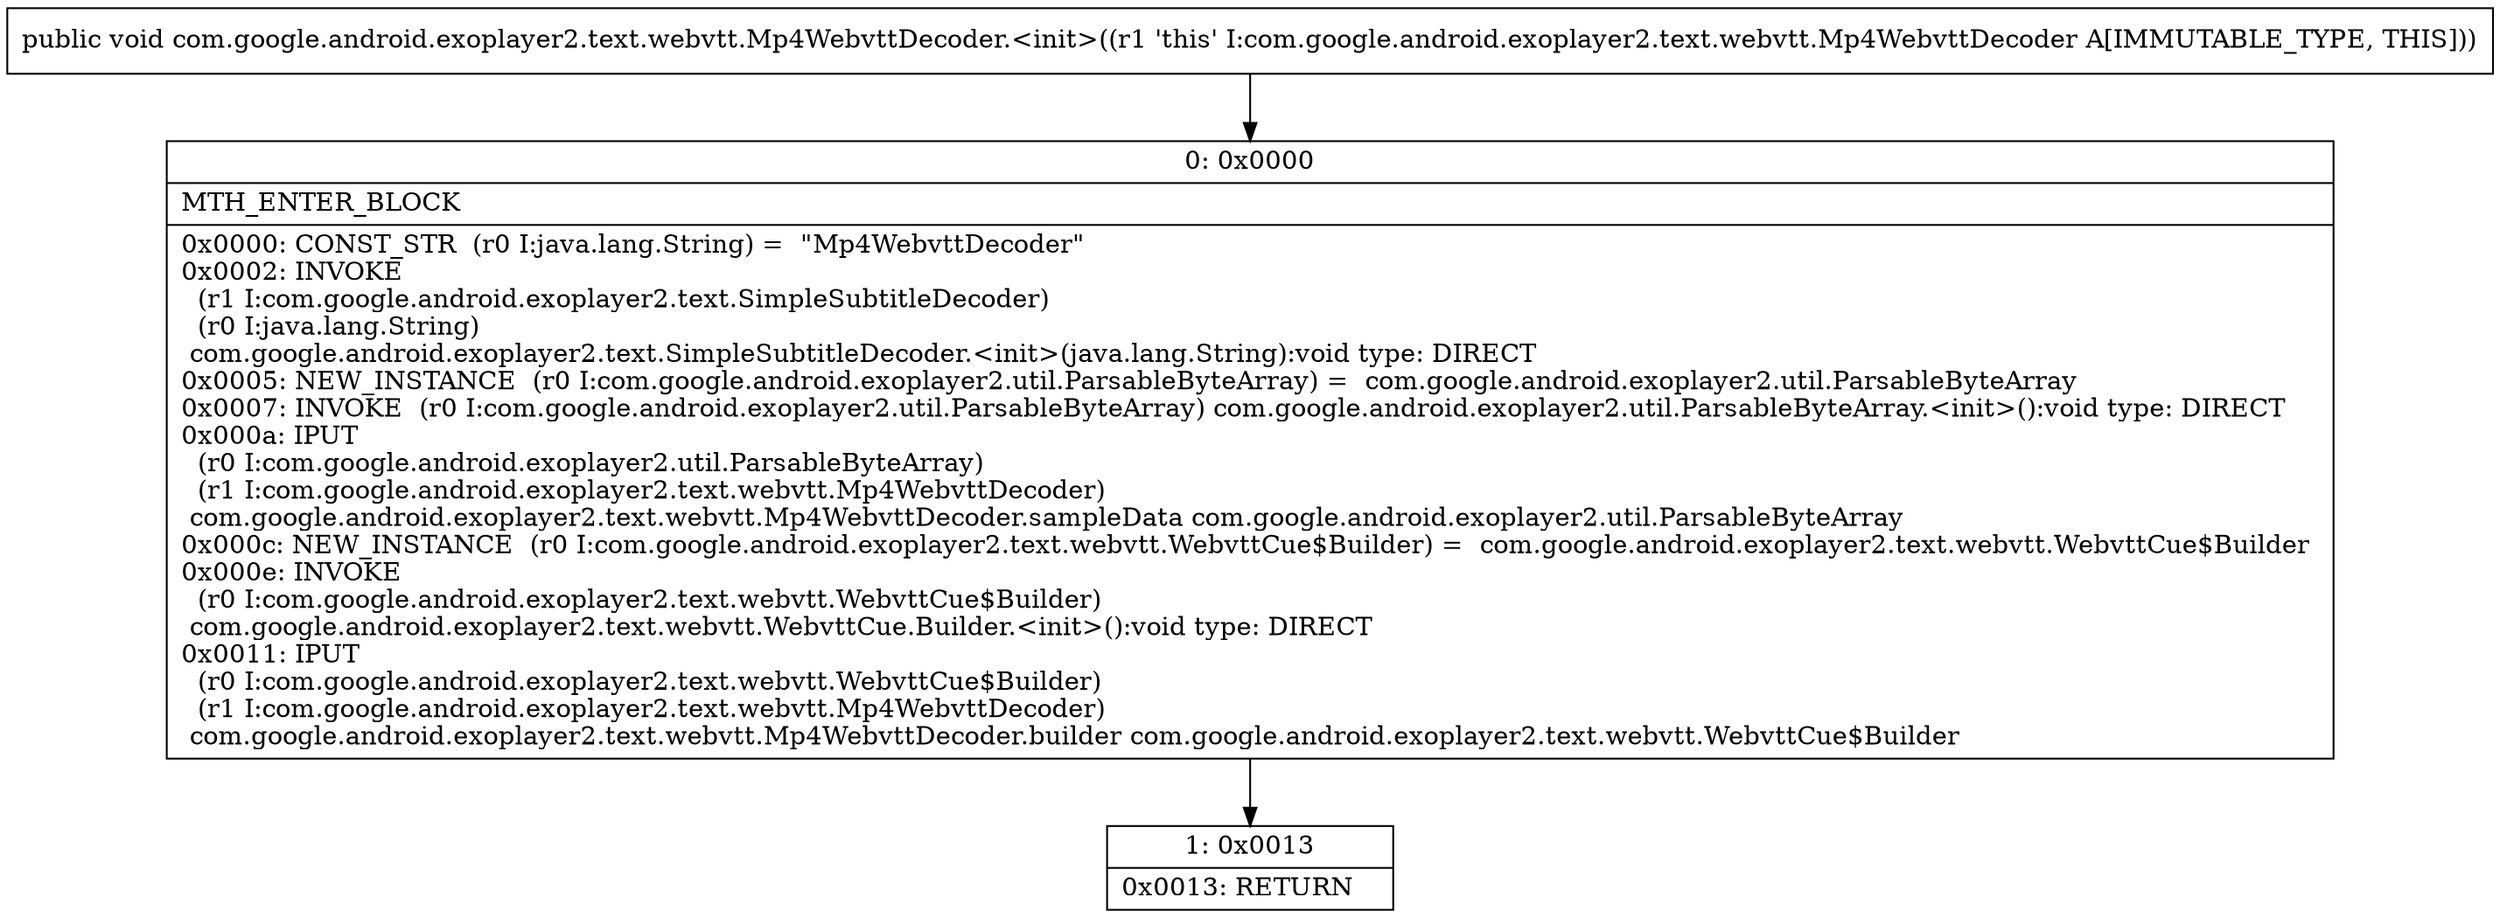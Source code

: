 digraph "CFG forcom.google.android.exoplayer2.text.webvtt.Mp4WebvttDecoder.\<init\>()V" {
Node_0 [shape=record,label="{0\:\ 0x0000|MTH_ENTER_BLOCK\l|0x0000: CONST_STR  (r0 I:java.lang.String) =  \"Mp4WebvttDecoder\" \l0x0002: INVOKE  \l  (r1 I:com.google.android.exoplayer2.text.SimpleSubtitleDecoder)\l  (r0 I:java.lang.String)\l com.google.android.exoplayer2.text.SimpleSubtitleDecoder.\<init\>(java.lang.String):void type: DIRECT \l0x0005: NEW_INSTANCE  (r0 I:com.google.android.exoplayer2.util.ParsableByteArray) =  com.google.android.exoplayer2.util.ParsableByteArray \l0x0007: INVOKE  (r0 I:com.google.android.exoplayer2.util.ParsableByteArray) com.google.android.exoplayer2.util.ParsableByteArray.\<init\>():void type: DIRECT \l0x000a: IPUT  \l  (r0 I:com.google.android.exoplayer2.util.ParsableByteArray)\l  (r1 I:com.google.android.exoplayer2.text.webvtt.Mp4WebvttDecoder)\l com.google.android.exoplayer2.text.webvtt.Mp4WebvttDecoder.sampleData com.google.android.exoplayer2.util.ParsableByteArray \l0x000c: NEW_INSTANCE  (r0 I:com.google.android.exoplayer2.text.webvtt.WebvttCue$Builder) =  com.google.android.exoplayer2.text.webvtt.WebvttCue$Builder \l0x000e: INVOKE  \l  (r0 I:com.google.android.exoplayer2.text.webvtt.WebvttCue$Builder)\l com.google.android.exoplayer2.text.webvtt.WebvttCue.Builder.\<init\>():void type: DIRECT \l0x0011: IPUT  \l  (r0 I:com.google.android.exoplayer2.text.webvtt.WebvttCue$Builder)\l  (r1 I:com.google.android.exoplayer2.text.webvtt.Mp4WebvttDecoder)\l com.google.android.exoplayer2.text.webvtt.Mp4WebvttDecoder.builder com.google.android.exoplayer2.text.webvtt.WebvttCue$Builder \l}"];
Node_1 [shape=record,label="{1\:\ 0x0013|0x0013: RETURN   \l}"];
MethodNode[shape=record,label="{public void com.google.android.exoplayer2.text.webvtt.Mp4WebvttDecoder.\<init\>((r1 'this' I:com.google.android.exoplayer2.text.webvtt.Mp4WebvttDecoder A[IMMUTABLE_TYPE, THIS])) }"];
MethodNode -> Node_0;
Node_0 -> Node_1;
}


